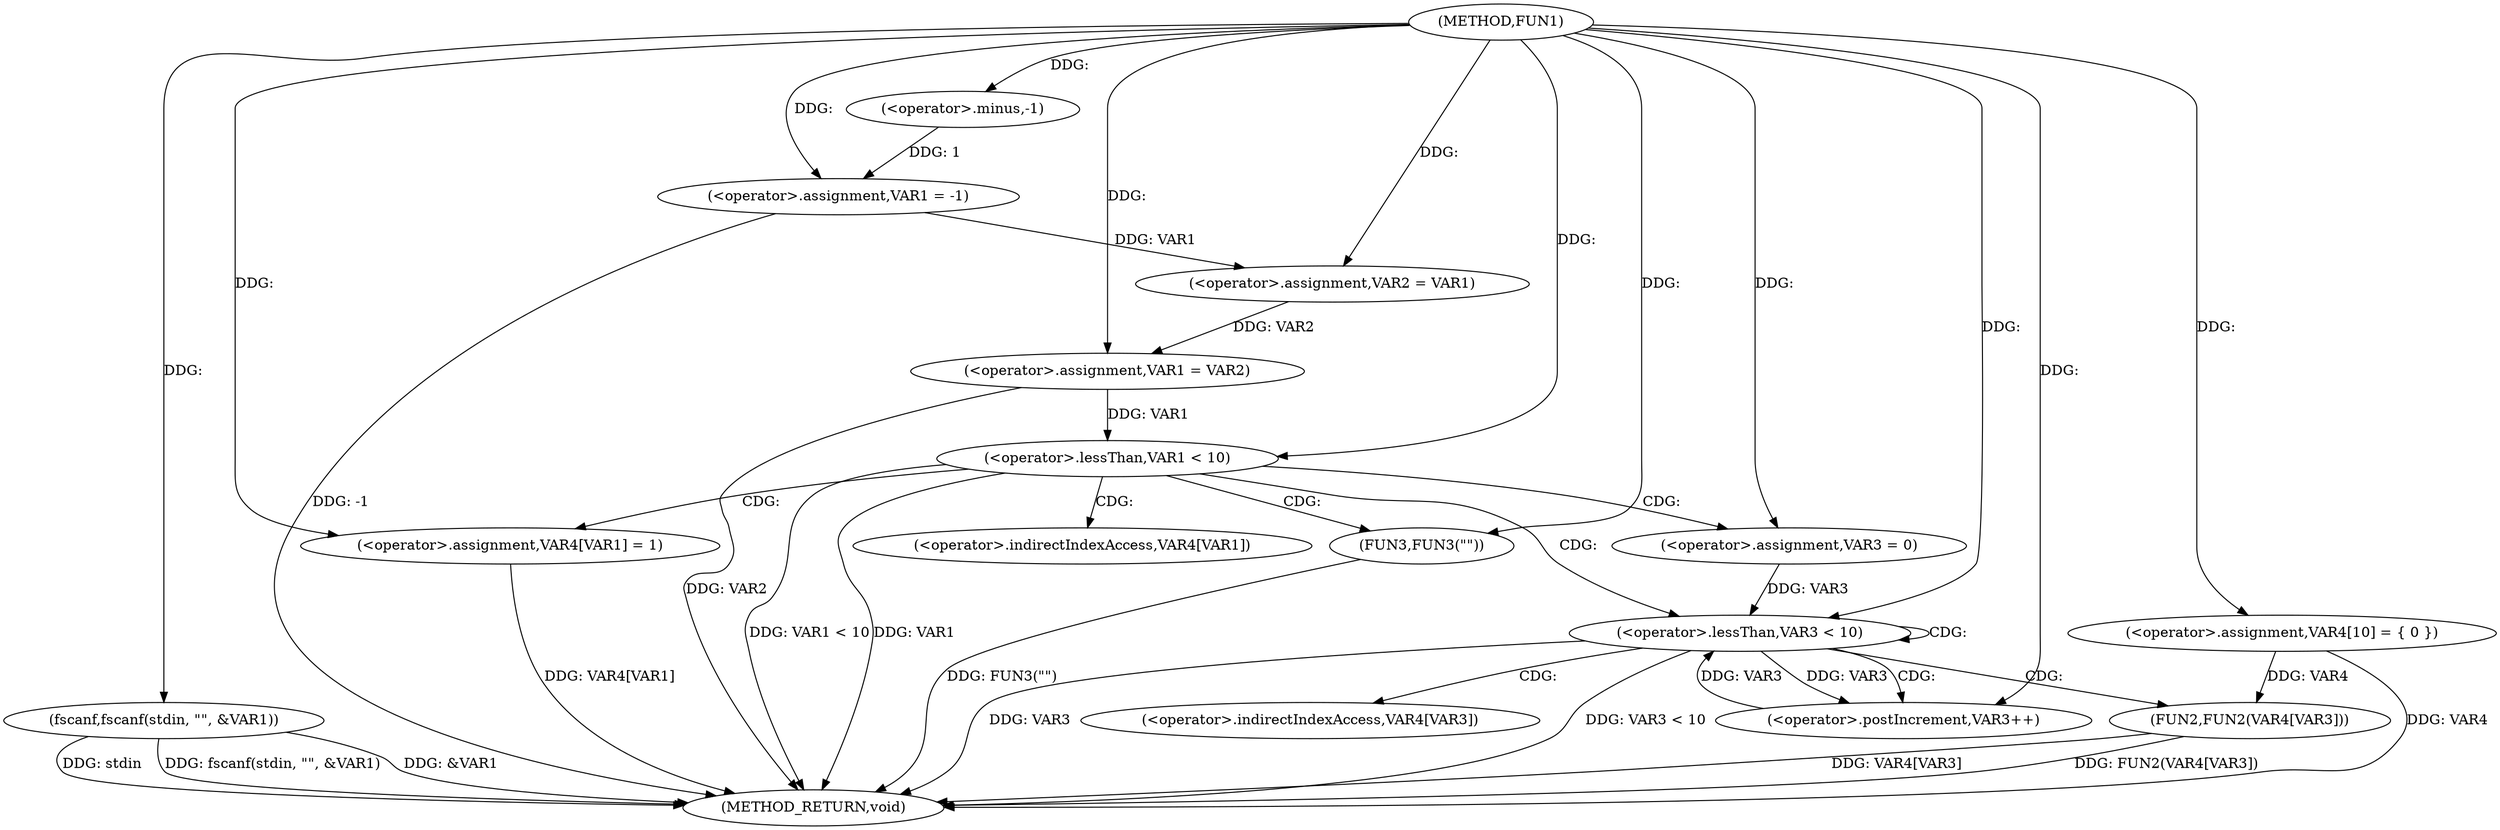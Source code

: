 digraph FUN1 {  
"1000100" [label = "(METHOD,FUN1)" ]
"1000154" [label = "(METHOD_RETURN,void)" ]
"1000103" [label = "(<operator>.assignment,VAR1 = -1)" ]
"1000105" [label = "(<operator>.minus,-1)" ]
"1000107" [label = "(fscanf,fscanf(stdin, \"\", &VAR1))" ]
"1000114" [label = "(<operator>.assignment,VAR2 = VAR1)" ]
"1000118" [label = "(<operator>.assignment,VAR1 = VAR2)" ]
"1000124" [label = "(<operator>.assignment,VAR4[10] = { 0 })" ]
"1000127" [label = "(<operator>.lessThan,VAR1 < 10)" ]
"1000131" [label = "(<operator>.assignment,VAR4[VAR1] = 1)" ]
"1000137" [label = "(<operator>.assignment,VAR3 = 0)" ]
"1000140" [label = "(<operator>.lessThan,VAR3 < 10)" ]
"1000143" [label = "(<operator>.postIncrement,VAR3++)" ]
"1000146" [label = "(FUN2,FUN2(VAR4[VAR3]))" ]
"1000152" [label = "(FUN3,FUN3(\"\"))" ]
"1000132" [label = "(<operator>.indirectIndexAccess,VAR4[VAR1])" ]
"1000147" [label = "(<operator>.indirectIndexAccess,VAR4[VAR3])" ]
  "1000124" -> "1000154"  [ label = "DDG: VAR4"] 
  "1000107" -> "1000154"  [ label = "DDG: stdin"] 
  "1000107" -> "1000154"  [ label = "DDG: fscanf(stdin, \"\", &VAR1)"] 
  "1000103" -> "1000154"  [ label = "DDG: -1"] 
  "1000127" -> "1000154"  [ label = "DDG: VAR1 < 10"] 
  "1000127" -> "1000154"  [ label = "DDG: VAR1"] 
  "1000146" -> "1000154"  [ label = "DDG: FUN2(VAR4[VAR3])"] 
  "1000146" -> "1000154"  [ label = "DDG: VAR4[VAR3]"] 
  "1000131" -> "1000154"  [ label = "DDG: VAR4[VAR1]"] 
  "1000140" -> "1000154"  [ label = "DDG: VAR3"] 
  "1000140" -> "1000154"  [ label = "DDG: VAR3 < 10"] 
  "1000152" -> "1000154"  [ label = "DDG: FUN3(\"\")"] 
  "1000107" -> "1000154"  [ label = "DDG: &VAR1"] 
  "1000118" -> "1000154"  [ label = "DDG: VAR2"] 
  "1000105" -> "1000103"  [ label = "DDG: 1"] 
  "1000100" -> "1000103"  [ label = "DDG: "] 
  "1000100" -> "1000105"  [ label = "DDG: "] 
  "1000100" -> "1000107"  [ label = "DDG: "] 
  "1000103" -> "1000114"  [ label = "DDG: VAR1"] 
  "1000100" -> "1000114"  [ label = "DDG: "] 
  "1000114" -> "1000118"  [ label = "DDG: VAR2"] 
  "1000100" -> "1000118"  [ label = "DDG: "] 
  "1000100" -> "1000124"  [ label = "DDG: "] 
  "1000118" -> "1000127"  [ label = "DDG: VAR1"] 
  "1000100" -> "1000127"  [ label = "DDG: "] 
  "1000100" -> "1000131"  [ label = "DDG: "] 
  "1000100" -> "1000137"  [ label = "DDG: "] 
  "1000143" -> "1000140"  [ label = "DDG: VAR3"] 
  "1000137" -> "1000140"  [ label = "DDG: VAR3"] 
  "1000100" -> "1000140"  [ label = "DDG: "] 
  "1000140" -> "1000143"  [ label = "DDG: VAR3"] 
  "1000100" -> "1000143"  [ label = "DDG: "] 
  "1000124" -> "1000146"  [ label = "DDG: VAR4"] 
  "1000100" -> "1000152"  [ label = "DDG: "] 
  "1000127" -> "1000132"  [ label = "CDG: "] 
  "1000127" -> "1000137"  [ label = "CDG: "] 
  "1000127" -> "1000152"  [ label = "CDG: "] 
  "1000127" -> "1000131"  [ label = "CDG: "] 
  "1000127" -> "1000140"  [ label = "CDG: "] 
  "1000140" -> "1000147"  [ label = "CDG: "] 
  "1000140" -> "1000146"  [ label = "CDG: "] 
  "1000140" -> "1000143"  [ label = "CDG: "] 
  "1000140" -> "1000140"  [ label = "CDG: "] 
}
